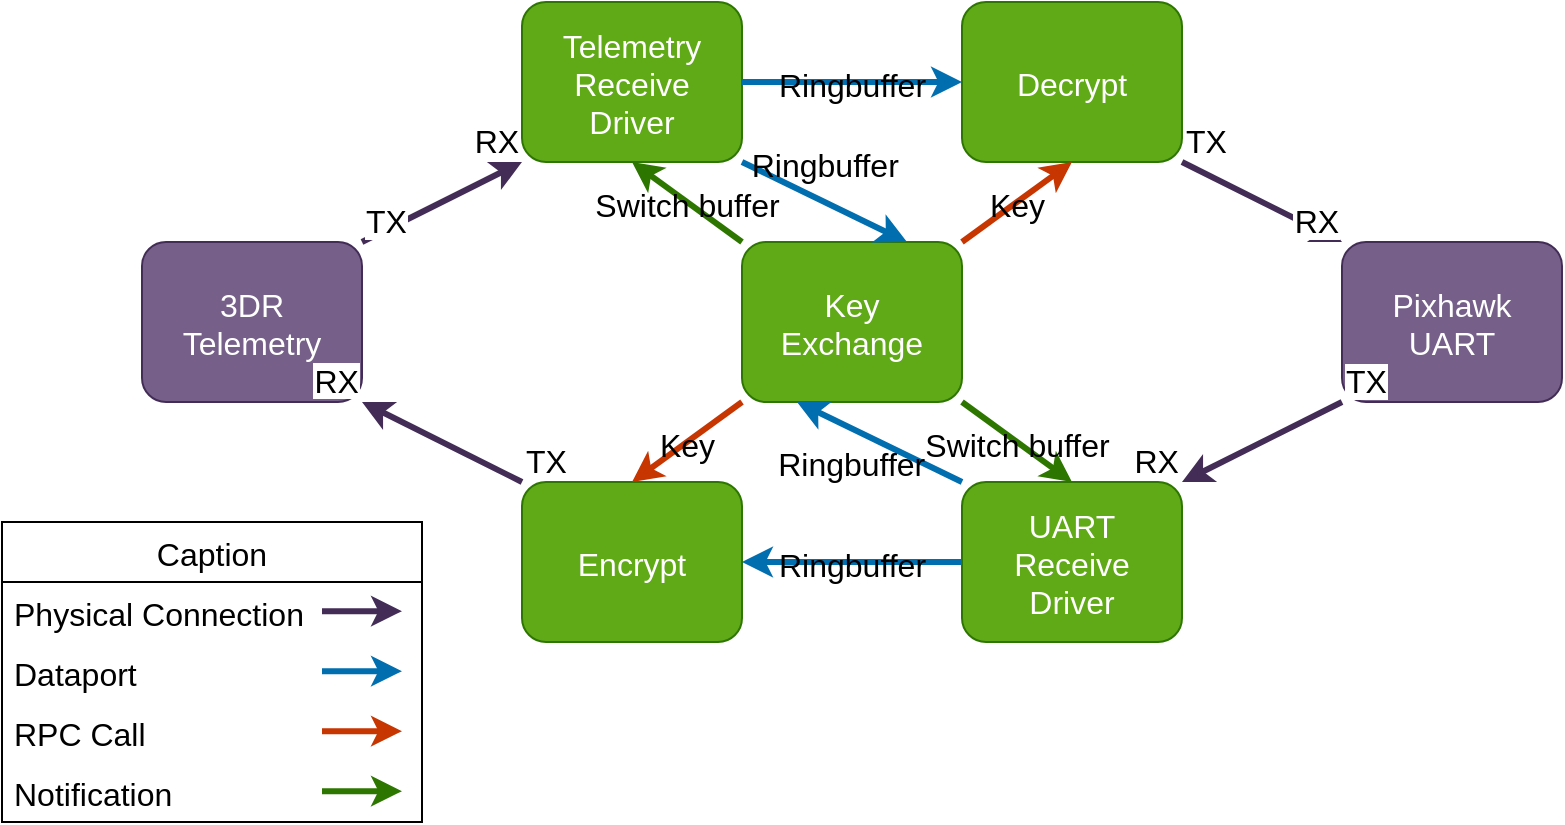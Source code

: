 <mxfile>
    <diagram id="IfaHLEzc9hbXiV-kEbx_" name="Page-1">
        <mxGraphModel dx="1063" dy="709" grid="1" gridSize="10" guides="1" tooltips="1" connect="1" arrows="1" fold="1" page="1" pageScale="1" pageWidth="1600" pageHeight="900" math="0" shadow="0">
            <root>
                <mxCell id="0"/>
                <mxCell id="1" parent="0"/>
                <mxCell id="3" value="3DR&#10;Telemetry" style="rounded=1;fillColor=#76608a;fontColor=#ffffff;strokeColor=#432D57;fontSize=16;" parent="1" vertex="1">
                    <mxGeometry x="500" y="350" width="110" height="80" as="geometry"/>
                </mxCell>
                <mxCell id="5" value="Telemetry&#10;Receive&#10;Driver" style="rounded=1;fillColor=#60a917;fontColor=#ffffff;strokeColor=#2D7600;fontSize=16;" parent="1" vertex="1">
                    <mxGeometry x="690" y="230" width="110" height="80" as="geometry"/>
                </mxCell>
                <mxCell id="8" value="Decrypt" style="rounded=1;fillColor=#60a917;fontColor=#ffffff;strokeColor=#2D7600;fontSize=16;" parent="1" vertex="1">
                    <mxGeometry x="910" y="230" width="110" height="80" as="geometry"/>
                </mxCell>
                <mxCell id="9" value="Encrypt" style="rounded=1;fillColor=#60a917;fontColor=#ffffff;strokeColor=#2D7600;fontSize=16;" parent="1" vertex="1">
                    <mxGeometry x="690" y="470" width="110" height="80" as="geometry"/>
                </mxCell>
                <mxCell id="11" value="Pixhawk&#10;UART" style="rounded=1;fillColor=#76608a;fontColor=#ffffff;strokeColor=#432D57;fontSize=16;" parent="1" vertex="1">
                    <mxGeometry x="1100" y="350" width="110" height="80" as="geometry"/>
                </mxCell>
                <mxCell id="22" value="UART&#10;Receive&#10;Driver" style="rounded=1;fillColor=#60a917;fontColor=#ffffff;strokeColor=#2D7600;fontSize=16;" parent="1" vertex="1">
                    <mxGeometry x="910" y="470" width="110" height="80" as="geometry"/>
                </mxCell>
                <mxCell id="27" value="Key&#10;Exchange" style="rounded=1;fillColor=#60a917;fontColor=#ffffff;strokeColor=#2D7600;fontSize=16;" parent="1" vertex="1">
                    <mxGeometry x="800" y="350" width="110" height="80" as="geometry"/>
                </mxCell>
                <mxCell id="30" value="Caption" style="swimlane;fontStyle=0;childLayout=stackLayout;horizontal=1;startSize=30;horizontalStack=0;resizeParent=1;resizeParentMax=0;resizeLast=0;collapsible=1;marginBottom=0;fontSize=16;" parent="1" vertex="1">
                    <mxGeometry x="430" y="490" width="210" height="150" as="geometry"/>
                </mxCell>
                <mxCell id="31" value="Physical Connection" style="text;strokeColor=none;fillColor=none;align=left;verticalAlign=middle;spacingLeft=4;spacingRight=4;overflow=hidden;points=[[0,0.5],[1,0.5]];portConstraint=eastwest;rotatable=0;fontSize=16;" parent="30" vertex="1">
                    <mxGeometry y="30" width="210" height="30" as="geometry"/>
                </mxCell>
                <mxCell id="28" value="" style="edgeStyle=none;exitX=1;exitY=0;exitDx=0;exitDy=0;strokeWidth=3;fillColor=#76608a;strokeColor=#432D57;" parent="30" edge="1">
                    <mxGeometry relative="1" as="geometry">
                        <mxPoint x="160" y="44.58" as="sourcePoint"/>
                        <mxPoint x="200" y="44.58" as="targetPoint"/>
                    </mxGeometry>
                </mxCell>
                <mxCell id="32" value="Dataport" style="text;strokeColor=none;fillColor=none;align=left;verticalAlign=middle;spacingLeft=4;spacingRight=4;overflow=hidden;points=[[0,0.5],[1,0.5]];portConstraint=eastwest;rotatable=0;fontSize=16;" parent="30" vertex="1">
                    <mxGeometry y="60" width="210" height="30" as="geometry"/>
                </mxCell>
                <mxCell id="34" value="" style="edgeStyle=none;exitX=1;exitY=0;exitDx=0;exitDy=0;strokeWidth=3;fillColor=#1ba1e2;strokeColor=#006EAF;" parent="30" edge="1">
                    <mxGeometry relative="1" as="geometry">
                        <mxPoint x="160" y="74.58" as="sourcePoint"/>
                        <mxPoint x="200" y="74.58" as="targetPoint"/>
                    </mxGeometry>
                </mxCell>
                <mxCell id="35" value="" style="edgeStyle=none;exitX=1;exitY=0;exitDx=0;exitDy=0;strokeWidth=3;fillColor=#fa6800;strokeColor=#C73500;" parent="30" edge="1">
                    <mxGeometry relative="1" as="geometry">
                        <mxPoint x="160" y="104.58" as="sourcePoint"/>
                        <mxPoint x="200" y="104.58" as="targetPoint"/>
                    </mxGeometry>
                </mxCell>
                <mxCell id="33" value="RPC Call" style="text;strokeColor=none;fillColor=none;align=left;verticalAlign=middle;spacingLeft=4;spacingRight=4;overflow=hidden;points=[[0,0.5],[1,0.5]];portConstraint=eastwest;rotatable=0;fontSize=16;" parent="30" vertex="1">
                    <mxGeometry y="90" width="210" height="30" as="geometry"/>
                </mxCell>
                <mxCell id="37" value="" style="edgeStyle=none;exitX=1;exitY=0;exitDx=0;exitDy=0;strokeWidth=3;fillColor=#60a917;strokeColor=#2D7600;" parent="30" edge="1">
                    <mxGeometry relative="1" as="geometry">
                        <mxPoint x="160" y="134.58" as="sourcePoint"/>
                        <mxPoint x="200" y="134.58" as="targetPoint"/>
                    </mxGeometry>
                </mxCell>
                <mxCell id="36" value="Notification" style="text;strokeColor=none;fillColor=none;align=left;verticalAlign=middle;spacingLeft=4;spacingRight=4;overflow=hidden;points=[[0,0.5],[1,0.5]];portConstraint=eastwest;rotatable=0;fontSize=16;" parent="30" vertex="1">
                    <mxGeometry y="120" width="210" height="30" as="geometry"/>
                </mxCell>
                <mxCell id="44" value="" style="endArrow=classic;html=1;exitX=0;exitY=0;exitDx=0;exitDy=0;entryX=0.5;entryY=1;entryDx=0;entryDy=0;strokeWidth=3;fillColor=#60a917;strokeColor=#2D7600;" parent="1" source="27" target="5" edge="1">
                    <mxGeometry relative="1" as="geometry">
                        <mxPoint x="630" y="370" as="sourcePoint"/>
                        <mxPoint x="710" y="330" as="targetPoint"/>
                    </mxGeometry>
                </mxCell>
                <mxCell id="45" value="Switch buffer" style="edgeLabel;resizable=0;align=center;verticalAlign=middle;labelBackgroundColor=none;fontSize=16;" parent="44" connectable="0" vertex="1">
                    <mxGeometry relative="1" as="geometry"/>
                </mxCell>
                <mxCell id="46" value="" style="endArrow=classic;html=1;exitX=1;exitY=1;exitDx=0;exitDy=0;entryX=0.5;entryY=0;entryDx=0;entryDy=0;strokeWidth=3;fillColor=#60a917;strokeColor=#2D7600;" parent="1" source="27" target="22" edge="1">
                    <mxGeometry relative="1" as="geometry">
                        <mxPoint x="640" y="380" as="sourcePoint"/>
                        <mxPoint x="720" y="340" as="targetPoint"/>
                    </mxGeometry>
                </mxCell>
                <mxCell id="47" value="Switch buffer" style="edgeLabel;resizable=0;align=center;verticalAlign=middle;labelBackgroundColor=none;fontSize=16;" parent="46" connectable="0" vertex="1">
                    <mxGeometry relative="1" as="geometry"/>
                </mxCell>
                <mxCell id="48" value="" style="endArrow=classic;html=1;exitX=1;exitY=0;exitDx=0;exitDy=0;entryX=0.5;entryY=1;entryDx=0;entryDy=0;strokeWidth=3;fillColor=#fa6800;strokeColor=#C73500;" parent="1" source="27" target="8" edge="1">
                    <mxGeometry relative="1" as="geometry">
                        <mxPoint x="650" y="390" as="sourcePoint"/>
                        <mxPoint x="730" y="350" as="targetPoint"/>
                    </mxGeometry>
                </mxCell>
                <mxCell id="49" value="Key" style="edgeLabel;resizable=0;align=center;verticalAlign=middle;labelBackgroundColor=none;fontSize=16;" parent="48" connectable="0" vertex="1">
                    <mxGeometry relative="1" as="geometry"/>
                </mxCell>
                <mxCell id="50" value="" style="endArrow=classic;html=1;exitX=0;exitY=1;exitDx=0;exitDy=0;entryX=0.5;entryY=0;entryDx=0;entryDy=0;strokeWidth=3;fillColor=#fa6800;strokeColor=#C73500;" parent="1" source="27" target="9" edge="1">
                    <mxGeometry relative="1" as="geometry">
                        <mxPoint x="920" y="360" as="sourcePoint"/>
                        <mxPoint x="975" y="320" as="targetPoint"/>
                    </mxGeometry>
                </mxCell>
                <mxCell id="51" value="Key" style="edgeLabel;resizable=0;align=center;verticalAlign=middle;labelBackgroundColor=none;fontSize=16;" parent="50" connectable="0" vertex="1">
                    <mxGeometry relative="1" as="geometry"/>
                </mxCell>
                <mxCell id="52" value="" style="endArrow=classic;html=1;exitX=1;exitY=0.5;exitDx=0;exitDy=0;entryX=0;entryY=0.5;entryDx=0;entryDy=0;strokeWidth=3;fillColor=#1ba1e2;strokeColor=#006EAF;" parent="1" source="5" target="8" edge="1">
                    <mxGeometry relative="1" as="geometry">
                        <mxPoint x="930" y="370" as="sourcePoint"/>
                        <mxPoint x="985" y="330" as="targetPoint"/>
                    </mxGeometry>
                </mxCell>
                <mxCell id="53" value="Ringbuffer" style="edgeLabel;resizable=0;align=center;verticalAlign=middle;labelBackgroundColor=none;fontSize=16;" parent="52" connectable="0" vertex="1">
                    <mxGeometry relative="1" as="geometry"/>
                </mxCell>
                <mxCell id="54" value="" style="endArrow=classic;html=1;exitX=0;exitY=0.5;exitDx=0;exitDy=0;entryX=1;entryY=0.5;entryDx=0;entryDy=0;strokeWidth=3;fillColor=#1ba1e2;strokeColor=#006EAF;" parent="1" source="22" target="9" edge="1">
                    <mxGeometry relative="1" as="geometry">
                        <mxPoint x="810" y="280" as="sourcePoint"/>
                        <mxPoint x="920" y="280" as="targetPoint"/>
                    </mxGeometry>
                </mxCell>
                <mxCell id="55" value="Ringbuffer" style="edgeLabel;resizable=0;align=center;verticalAlign=middle;labelBackgroundColor=none;fontSize=16;" parent="54" connectable="0" vertex="1">
                    <mxGeometry relative="1" as="geometry"/>
                </mxCell>
                <mxCell id="59" value="" style="endArrow=classic;html=1;exitX=1;exitY=0;exitDx=0;exitDy=0;entryX=0;entryY=1;entryDx=0;entryDy=0;strokeWidth=3;fillColor=#76608a;strokeColor=#432D57;" parent="1" source="3" target="5" edge="1">
                    <mxGeometry relative="1" as="geometry">
                        <mxPoint x="620" y="349" as="sourcePoint"/>
                        <mxPoint x="780" y="349" as="targetPoint"/>
                    </mxGeometry>
                </mxCell>
                <mxCell id="61" value="TX" style="edgeLabel;resizable=0;align=left;verticalAlign=bottom;fontSize=16;" parent="59" connectable="0" vertex="1">
                    <mxGeometry x="-1" relative="1" as="geometry"/>
                </mxCell>
                <mxCell id="62" value="RX" style="edgeLabel;resizable=0;align=right;verticalAlign=bottom;fontSize=16;" parent="59" connectable="0" vertex="1">
                    <mxGeometry x="1" relative="1" as="geometry"/>
                </mxCell>
                <mxCell id="63" value="" style="endArrow=classic;html=1;exitX=0;exitY=0;exitDx=0;exitDy=0;entryX=1;entryY=1;entryDx=0;entryDy=0;strokeWidth=3;fillColor=#76608a;strokeColor=#432D57;" parent="1" source="9" target="3" edge="1">
                    <mxGeometry relative="1" as="geometry">
                        <mxPoint x="620" y="360" as="sourcePoint"/>
                        <mxPoint x="700" y="320" as="targetPoint"/>
                    </mxGeometry>
                </mxCell>
                <mxCell id="65" value="TX" style="edgeLabel;resizable=0;align=left;verticalAlign=bottom;fontSize=16;" parent="63" connectable="0" vertex="1">
                    <mxGeometry x="-1" relative="1" as="geometry"/>
                </mxCell>
                <mxCell id="66" value="RX" style="edgeLabel;resizable=0;align=right;verticalAlign=bottom;fontSize=16;" parent="63" connectable="0" vertex="1">
                    <mxGeometry x="1" relative="1" as="geometry"/>
                </mxCell>
                <mxCell id="67" value="" style="endArrow=classic;html=1;exitX=1;exitY=1;exitDx=0;exitDy=0;entryX=0;entryY=0;entryDx=0;entryDy=0;strokeWidth=3;fillColor=#76608a;strokeColor=#432D57;" parent="1" source="8" target="11" edge="1">
                    <mxGeometry relative="1" as="geometry">
                        <mxPoint x="630" y="370" as="sourcePoint"/>
                        <mxPoint x="710" y="330" as="targetPoint"/>
                    </mxGeometry>
                </mxCell>
                <mxCell id="69" value="TX" style="edgeLabel;resizable=0;align=left;verticalAlign=bottom;fontSize=16;" parent="67" connectable="0" vertex="1">
                    <mxGeometry x="-1" relative="1" as="geometry"/>
                </mxCell>
                <mxCell id="70" value="RX" style="edgeLabel;resizable=0;align=right;verticalAlign=bottom;fontSize=16;" parent="67" connectable="0" vertex="1">
                    <mxGeometry x="1" relative="1" as="geometry"/>
                </mxCell>
                <mxCell id="71" value="" style="endArrow=classic;html=1;exitX=0;exitY=1;exitDx=0;exitDy=0;entryX=1;entryY=0;entryDx=0;entryDy=0;strokeWidth=3;fillColor=#76608a;strokeColor=#432D57;" parent="1" source="11" target="22" edge="1">
                    <mxGeometry relative="1" as="geometry">
                        <mxPoint x="640" y="380" as="sourcePoint"/>
                        <mxPoint x="720" y="340" as="targetPoint"/>
                    </mxGeometry>
                </mxCell>
                <mxCell id="73" value="TX" style="edgeLabel;resizable=0;align=left;verticalAlign=bottom;fontSize=16;" parent="71" connectable="0" vertex="1">
                    <mxGeometry x="-1" relative="1" as="geometry"/>
                </mxCell>
                <mxCell id="74" value="RX" style="edgeLabel;resizable=0;align=right;verticalAlign=bottom;fontSize=16;" parent="71" connectable="0" vertex="1">
                    <mxGeometry x="1" relative="1" as="geometry"/>
                </mxCell>
                <mxCell id="75" value="" style="endArrow=classic;html=1;exitX=1;exitY=1;exitDx=0;exitDy=0;entryX=0.75;entryY=0;entryDx=0;entryDy=0;strokeWidth=3;fillColor=#1ba1e2;strokeColor=#006EAF;" edge="1" parent="1" source="5" target="27">
                    <mxGeometry relative="1" as="geometry">
                        <mxPoint x="810" y="280" as="sourcePoint"/>
                        <mxPoint x="920" y="280" as="targetPoint"/>
                    </mxGeometry>
                </mxCell>
                <mxCell id="76" value="Ringbuffer" style="edgeLabel;resizable=0;align=center;verticalAlign=middle;labelBackgroundColor=none;fontSize=16;" connectable="0" vertex="1" parent="75">
                    <mxGeometry relative="1" as="geometry">
                        <mxPoint y="-20" as="offset"/>
                    </mxGeometry>
                </mxCell>
                <mxCell id="77" value="" style="endArrow=classic;html=1;exitX=0;exitY=0;exitDx=0;exitDy=0;entryX=0.25;entryY=1;entryDx=0;entryDy=0;strokeWidth=3;fillColor=#1ba1e2;strokeColor=#006EAF;" edge="1" parent="1" source="22" target="27">
                    <mxGeometry relative="1" as="geometry">
                        <mxPoint x="820" y="290" as="sourcePoint"/>
                        <mxPoint x="930" y="290" as="targetPoint"/>
                    </mxGeometry>
                </mxCell>
                <mxCell id="78" value="Ringbuffer" style="edgeLabel;resizable=0;align=center;verticalAlign=middle;labelBackgroundColor=none;fontSize=16;" connectable="0" vertex="1" parent="77">
                    <mxGeometry relative="1" as="geometry">
                        <mxPoint x="-14" y="10" as="offset"/>
                    </mxGeometry>
                </mxCell>
            </root>
        </mxGraphModel>
    </diagram>
</mxfile>